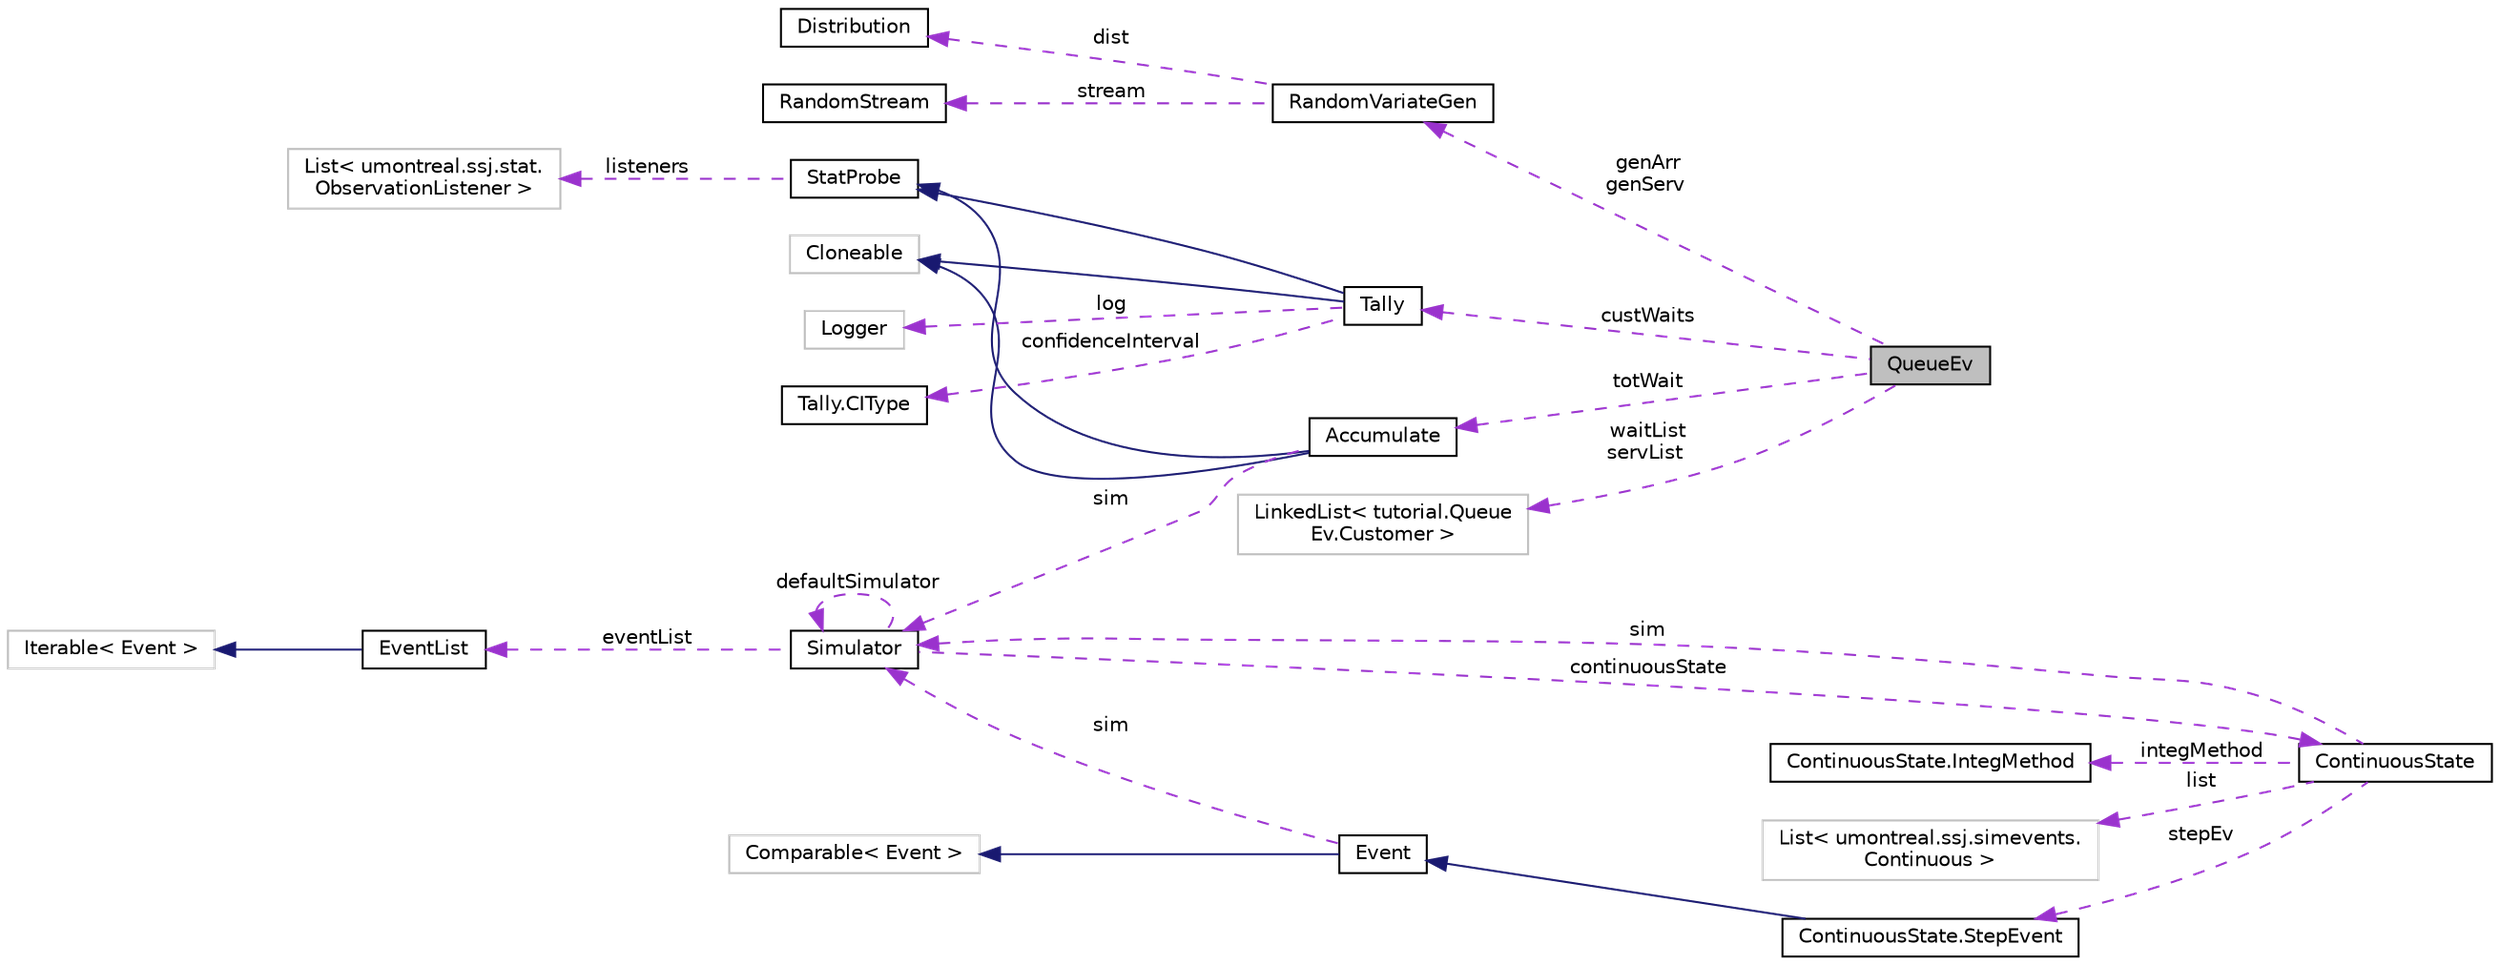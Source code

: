 digraph "QueueEv"
{
 // INTERACTIVE_SVG=YES
  bgcolor="transparent";
  edge [fontname="Helvetica",fontsize="10",labelfontname="Helvetica",labelfontsize="10"];
  node [fontname="Helvetica",fontsize="10",shape=record];
  rankdir="LR";
  Node1 [label="QueueEv",height=0.2,width=0.4,color="black", fillcolor="grey75", style="filled", fontcolor="black"];
  Node2 -> Node1 [dir="back",color="darkorchid3",fontsize="10",style="dashed",label=" genArr\ngenServ" ,fontname="Helvetica"];
  Node2 [label="RandomVariateGen",height=0.2,width=0.4,color="black",URL="$de/de0/classumontreal_1_1ssj_1_1randvar_1_1RandomVariateGen.html",tooltip="This is the base class for all random variate generators over the real line. "];
  Node3 -> Node2 [dir="back",color="darkorchid3",fontsize="10",style="dashed",label=" dist" ,fontname="Helvetica"];
  Node3 [label="Distribution",height=0.2,width=0.4,color="black",URL="$d6/dd2/interfaceumontreal_1_1ssj_1_1probdist_1_1Distribution.html",tooltip="This interface should be implemented by all classes supporting discrete and continuous distributions..."];
  Node4 -> Node2 [dir="back",color="darkorchid3",fontsize="10",style="dashed",label=" stream" ,fontname="Helvetica"];
  Node4 [label="RandomStream",height=0.2,width=0.4,color="black",URL="$d1/d7c/interfaceumontreal_1_1ssj_1_1rng_1_1RandomStream.html",tooltip="This interface defines the basic structures to handle multiple streams of uniform (pseudo)random numb..."];
  Node5 -> Node1 [dir="back",color="darkorchid3",fontsize="10",style="dashed",label=" custWaits" ,fontname="Helvetica"];
  Node5 [label="Tally",height=0.2,width=0.4,color="black",URL="$d8/d54/classumontreal_1_1ssj_1_1stat_1_1Tally.html",tooltip="A subclass of StatProbe. "];
  Node6 -> Node5 [dir="back",color="midnightblue",fontsize="10",style="solid",fontname="Helvetica"];
  Node6 [label="StatProbe",height=0.2,width=0.4,color="black",URL="$d5/d8e/classumontreal_1_1ssj_1_1stat_1_1StatProbe.html",tooltip="The objects of this class are statistical probes or collectors, which are elementary devices for coll..."];
  Node7 -> Node6 [dir="back",color="darkorchid3",fontsize="10",style="dashed",label=" listeners" ,fontname="Helvetica"];
  Node7 [label="List\< umontreal.ssj.stat.\lObservationListener \>",height=0.2,width=0.4,color="grey75"];
  Node8 -> Node5 [dir="back",color="midnightblue",fontsize="10",style="solid",fontname="Helvetica"];
  Node8 [label="Cloneable",height=0.2,width=0.4,color="grey75"];
  Node9 -> Node5 [dir="back",color="darkorchid3",fontsize="10",style="dashed",label=" log" ,fontname="Helvetica"];
  Node9 [label="Logger",height=0.2,width=0.4,color="grey75"];
  Node10 -> Node5 [dir="back",color="darkorchid3",fontsize="10",style="dashed",label=" confidenceInterval" ,fontname="Helvetica"];
  Node10 [label="Tally.CIType",height=0.2,width=0.4,color="black",URL="$d9/df5/enumumontreal_1_1ssj_1_1stat_1_1Tally_1_1CIType.html"];
  Node11 -> Node1 [dir="back",color="darkorchid3",fontsize="10",style="dashed",label=" totWait" ,fontname="Helvetica"];
  Node11 [label="Accumulate",height=0.2,width=0.4,color="black",URL="$d2/d19/classumontreal_1_1ssj_1_1simevents_1_1Accumulate.html",tooltip="A subclass of umontreal.ssj.stat.StatProbe, for collecting statistics on a variable that evolves in s..."];
  Node6 -> Node11 [dir="back",color="midnightblue",fontsize="10",style="solid",fontname="Helvetica"];
  Node8 -> Node11 [dir="back",color="midnightblue",fontsize="10",style="solid",fontname="Helvetica"];
  Node12 -> Node11 [dir="back",color="darkorchid3",fontsize="10",style="dashed",label=" sim" ,fontname="Helvetica"];
  Node12 [label="Simulator",height=0.2,width=0.4,color="black",URL="$d0/df5/classumontreal_1_1ssj_1_1simevents_1_1Simulator.html",tooltip="Represents the executive of a discrete-event simulator. "];
  Node12 -> Node12 [dir="back",color="darkorchid3",fontsize="10",style="dashed",label=" defaultSimulator" ,fontname="Helvetica"];
  Node13 -> Node12 [dir="back",color="darkorchid3",fontsize="10",style="dashed",label=" eventList" ,fontname="Helvetica"];
  Node13 [label="EventList",height=0.2,width=0.4,color="black",URL="$d8/d4a/interfaceumontreal_1_1ssj_1_1simevents_1_1eventlist_1_1EventList.html",tooltip="An interface for implementations of event lists. "];
  Node14 -> Node13 [dir="back",color="midnightblue",fontsize="10",style="solid",fontname="Helvetica"];
  Node14 [label="Iterable\< Event \>",height=0.2,width=0.4,color="grey75"];
  Node15 -> Node12 [dir="back",color="darkorchid3",fontsize="10",style="dashed",label=" continuousState" ,fontname="Helvetica"];
  Node15 [label="ContinuousState",height=0.2,width=0.4,color="black",URL="$d8/d68/classumontreal_1_1ssj_1_1simevents_1_1ContinuousState.html",tooltip="Represents the portion of the simulator’s state associated with continuous-time simulation. "];
  Node12 -> Node15 [dir="back",color="darkorchid3",fontsize="10",style="dashed",label=" sim" ,fontname="Helvetica"];
  Node16 -> Node15 [dir="back",color="darkorchid3",fontsize="10",style="dashed",label=" integMethod" ,fontname="Helvetica"];
  Node16 [label="ContinuousState.IntegMethod",height=0.2,width=0.4,color="black",URL="$d1/ddb/enumumontreal_1_1ssj_1_1simevents_1_1ContinuousState_1_1IntegMethod.html"];
  Node17 -> Node15 [dir="back",color="darkorchid3",fontsize="10",style="dashed",label=" list" ,fontname="Helvetica"];
  Node17 [label="List\< umontreal.ssj.simevents.\lContinuous \>",height=0.2,width=0.4,color="grey75"];
  Node18 -> Node15 [dir="back",color="darkorchid3",fontsize="10",style="dashed",label=" stepEv" ,fontname="Helvetica"];
  Node18 [label="ContinuousState.StepEvent",height=0.2,width=0.4,color="black",URL="$d7/d94/classumontreal_1_1ssj_1_1simevents_1_1ContinuousState_1_1StepEvent.html"];
  Node19 -> Node18 [dir="back",color="midnightblue",fontsize="10",style="solid",fontname="Helvetica"];
  Node19 [label="Event",height=0.2,width=0.4,color="black",URL="$dc/dc0/classumontreal_1_1ssj_1_1simevents_1_1Event.html",tooltip="This abstract class provides event scheduling tools. "];
  Node20 -> Node19 [dir="back",color="midnightblue",fontsize="10",style="solid",fontname="Helvetica"];
  Node20 [label="Comparable\< Event \>",height=0.2,width=0.4,color="grey75"];
  Node12 -> Node19 [dir="back",color="darkorchid3",fontsize="10",style="dashed",label=" sim" ,fontname="Helvetica"];
  Node21 -> Node1 [dir="back",color="darkorchid3",fontsize="10",style="dashed",label=" waitList\nservList" ,fontname="Helvetica"];
  Node21 [label="LinkedList\< tutorial.Queue\lEv.Customer \>",height=0.2,width=0.4,color="grey75"];
}
